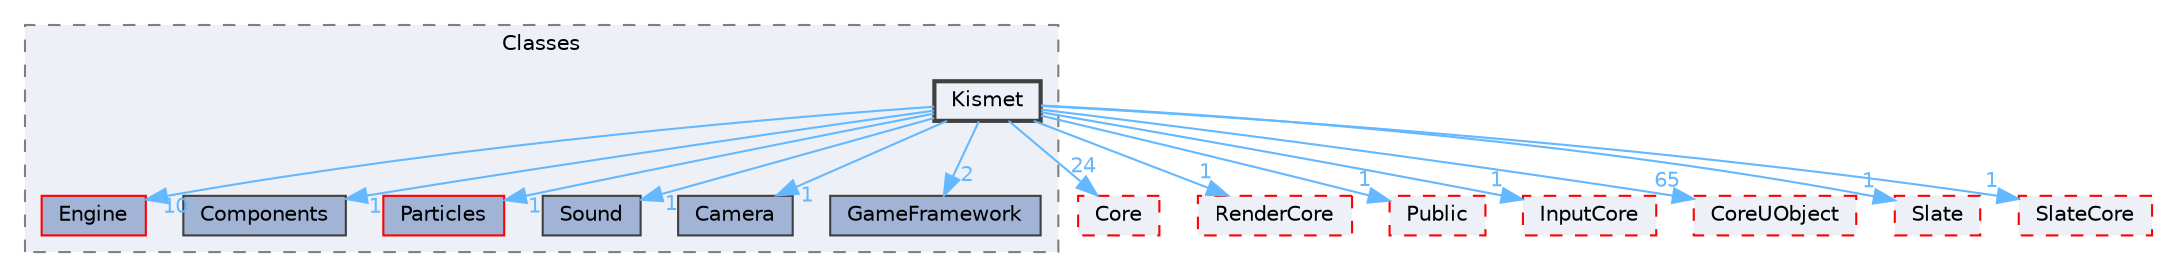 digraph "Kismet"
{
 // INTERACTIVE_SVG=YES
 // LATEX_PDF_SIZE
  bgcolor="transparent";
  edge [fontname=Helvetica,fontsize=10,labelfontname=Helvetica,labelfontsize=10];
  node [fontname=Helvetica,fontsize=10,shape=box,height=0.2,width=0.4];
  compound=true
  subgraph clusterdir_0ed647eebe6ffcaa496d3842b7cec6ce {
    graph [ bgcolor="#edf0f7", pencolor="grey50", label="Classes", fontname=Helvetica,fontsize=10 style="filled,dashed", URL="dir_0ed647eebe6ffcaa496d3842b7cec6ce.html",tooltip=""]
  dir_275ee67e3d4a14e20f43a2d02c6b328e [label="Engine", fillcolor="#a2b4d6", color="red", style="filled", URL="dir_275ee67e3d4a14e20f43a2d02c6b328e.html",tooltip=""];
  dir_70f57afd45fa1634d302cabb4bd26e1c [label="Components", fillcolor="#a2b4d6", color="grey25", style="filled", URL="dir_70f57afd45fa1634d302cabb4bd26e1c.html",tooltip=""];
  dir_8a879272507fdd43effa4d75552430ef [label="Particles", fillcolor="#a2b4d6", color="red", style="filled", URL="dir_8a879272507fdd43effa4d75552430ef.html",tooltip=""];
  dir_965d82641a67ee9b29e2550f61fe1344 [label="Sound", fillcolor="#a2b4d6", color="grey25", style="filled", URL="dir_965d82641a67ee9b29e2550f61fe1344.html",tooltip=""];
  dir_b28b60bca15229d5d029a56387779b5b [label="Camera", fillcolor="#a2b4d6", color="grey25", style="filled", URL="dir_b28b60bca15229d5d029a56387779b5b.html",tooltip=""];
  dir_cc939d8e7753f23591e1c275ea054aa8 [label="GameFramework", fillcolor="#a2b4d6", color="grey25", style="filled", URL="dir_cc939d8e7753f23591e1c275ea054aa8.html",tooltip=""];
  dir_c6191ea5e1ad5e0f48baabd113f3bab7 [label="Kismet", fillcolor="#edf0f7", color="grey25", style="filled,bold", URL="dir_c6191ea5e1ad5e0f48baabd113f3bab7.html",tooltip=""];
  }
  dir_0e6cddcc9caa1238c7f3774224afaa45 [label="Core", fillcolor="#edf0f7", color="red", style="filled,dashed", URL="dir_0e6cddcc9caa1238c7f3774224afaa45.html",tooltip=""];
  dir_1b3e874b84daba3b34ce7cbbd2916bbd [label="RenderCore", fillcolor="#edf0f7", color="red", style="filled,dashed", URL="dir_1b3e874b84daba3b34ce7cbbd2916bbd.html",tooltip=""];
  dir_1d06a51bfc871a6a1823440d0d72725c [label="Public", fillcolor="#edf0f7", color="red", style="filled,dashed", URL="dir_1d06a51bfc871a6a1823440d0d72725c.html",tooltip=""];
  dir_3e8e1daf27a38f5d72a6cbf6f3b5d663 [label="InputCore", fillcolor="#edf0f7", color="red", style="filled,dashed", URL="dir_3e8e1daf27a38f5d72a6cbf6f3b5d663.html",tooltip=""];
  dir_4c499e5e32e2b4479ad7e552df73eeae [label="CoreUObject", fillcolor="#edf0f7", color="red", style="filled,dashed", URL="dir_4c499e5e32e2b4479ad7e552df73eeae.html",tooltip=""];
  dir_f0312094b7f0f764d1cd7b6742c0aeab [label="Slate", fillcolor="#edf0f7", color="red", style="filled,dashed", URL="dir_f0312094b7f0f764d1cd7b6742c0aeab.html",tooltip=""];
  dir_f0f0d357c8c9eca10fb05693ae8c53b1 [label="SlateCore", fillcolor="#edf0f7", color="red", style="filled,dashed", URL="dir_f0f0d357c8c9eca10fb05693ae8c53b1.html",tooltip=""];
  dir_c6191ea5e1ad5e0f48baabd113f3bab7->dir_0e6cddcc9caa1238c7f3774224afaa45 [headlabel="24", labeldistance=1.5 headhref="dir_000548_000266.html" href="dir_000548_000266.html" color="steelblue1" fontcolor="steelblue1"];
  dir_c6191ea5e1ad5e0f48baabd113f3bab7->dir_1b3e874b84daba3b34ce7cbbd2916bbd [headlabel="1", labeldistance=1.5 headhref="dir_000548_000959.html" href="dir_000548_000959.html" color="steelblue1" fontcolor="steelblue1"];
  dir_c6191ea5e1ad5e0f48baabd113f3bab7->dir_1d06a51bfc871a6a1823440d0d72725c [headlabel="1", labeldistance=1.5 headhref="dir_000548_000935.html" href="dir_000548_000935.html" color="steelblue1" fontcolor="steelblue1"];
  dir_c6191ea5e1ad5e0f48baabd113f3bab7->dir_275ee67e3d4a14e20f43a2d02c6b328e [headlabel="10", labeldistance=1.5 headhref="dir_000548_000367.html" href="dir_000548_000367.html" color="steelblue1" fontcolor="steelblue1"];
  dir_c6191ea5e1ad5e0f48baabd113f3bab7->dir_3e8e1daf27a38f5d72a6cbf6f3b5d663 [headlabel="1", labeldistance=1.5 headhref="dir_000548_000493.html" href="dir_000548_000493.html" color="steelblue1" fontcolor="steelblue1"];
  dir_c6191ea5e1ad5e0f48baabd113f3bab7->dir_4c499e5e32e2b4479ad7e552df73eeae [headlabel="65", labeldistance=1.5 headhref="dir_000548_000268.html" href="dir_000548_000268.html" color="steelblue1" fontcolor="steelblue1"];
  dir_c6191ea5e1ad5e0f48baabd113f3bab7->dir_70f57afd45fa1634d302cabb4bd26e1c [headlabel="1", labeldistance=1.5 headhref="dir_000548_000231.html" href="dir_000548_000231.html" color="steelblue1" fontcolor="steelblue1"];
  dir_c6191ea5e1ad5e0f48baabd113f3bab7->dir_8a879272507fdd43effa4d75552430ef [headlabel="1", labeldistance=1.5 headhref="dir_000548_000724.html" href="dir_000548_000724.html" color="steelblue1" fontcolor="steelblue1"];
  dir_c6191ea5e1ad5e0f48baabd113f3bab7->dir_965d82641a67ee9b29e2550f61fe1344 [headlabel="1", labeldistance=1.5 headhref="dir_000548_001054.html" href="dir_000548_001054.html" color="steelblue1" fontcolor="steelblue1"];
  dir_c6191ea5e1ad5e0f48baabd113f3bab7->dir_b28b60bca15229d5d029a56387779b5b [headlabel="1", labeldistance=1.5 headhref="dir_000548_000117.html" href="dir_000548_000117.html" color="steelblue1" fontcolor="steelblue1"];
  dir_c6191ea5e1ad5e0f48baabd113f3bab7->dir_cc939d8e7753f23591e1c275ea054aa8 [headlabel="2", labeldistance=1.5 headhref="dir_000548_000419.html" href="dir_000548_000419.html" color="steelblue1" fontcolor="steelblue1"];
  dir_c6191ea5e1ad5e0f48baabd113f3bab7->dir_f0312094b7f0f764d1cd7b6742c0aeab [headlabel="1", labeldistance=1.5 headhref="dir_000548_001044.html" href="dir_000548_001044.html" color="steelblue1" fontcolor="steelblue1"];
  dir_c6191ea5e1ad5e0f48baabd113f3bab7->dir_f0f0d357c8c9eca10fb05693ae8c53b1 [headlabel="1", labeldistance=1.5 headhref="dir_000548_001045.html" href="dir_000548_001045.html" color="steelblue1" fontcolor="steelblue1"];
}
